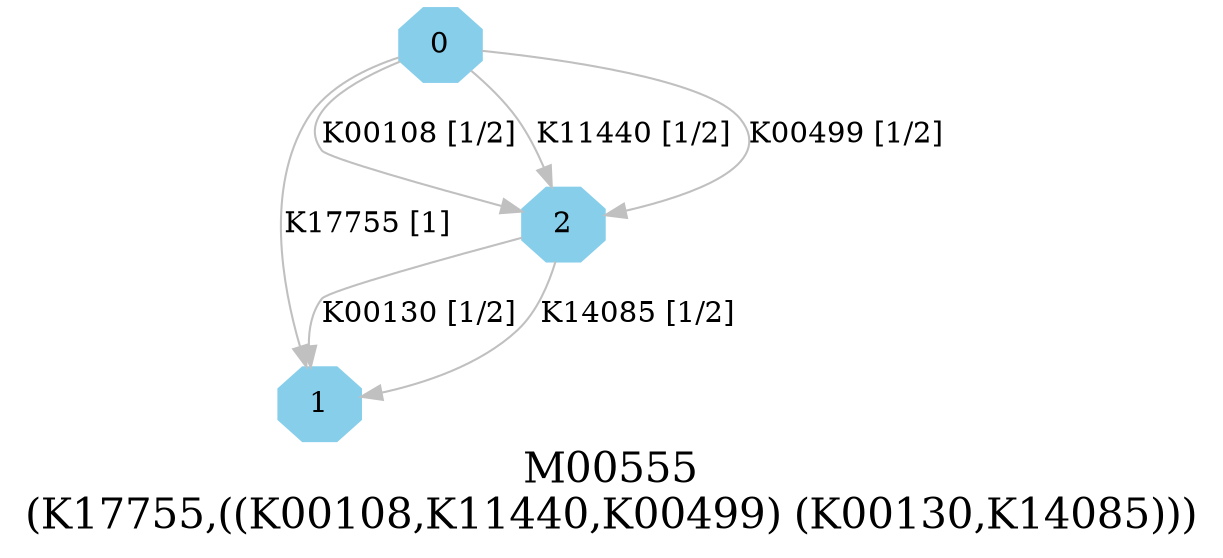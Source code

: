 digraph G {
graph [label="M00555
(K17755,((K00108,K11440,K00499) (K00130,K14085)))",fontsize=20];
node [shape=box,style=filled];
edge [len=3,color=grey];
{node [width=.3,height=.3,shape=octagon,style=filled,color=skyblue] 0 1 2 }
0 -> 1 [label="K17755 [1]"];
0 -> 2 [label="K00108 [1/2]"];
0 -> 2 [label="K11440 [1/2]"];
0 -> 2 [label="K00499 [1/2]"];
2 -> 1 [label="K00130 [1/2]"];
2 -> 1 [label="K14085 [1/2]"];
}